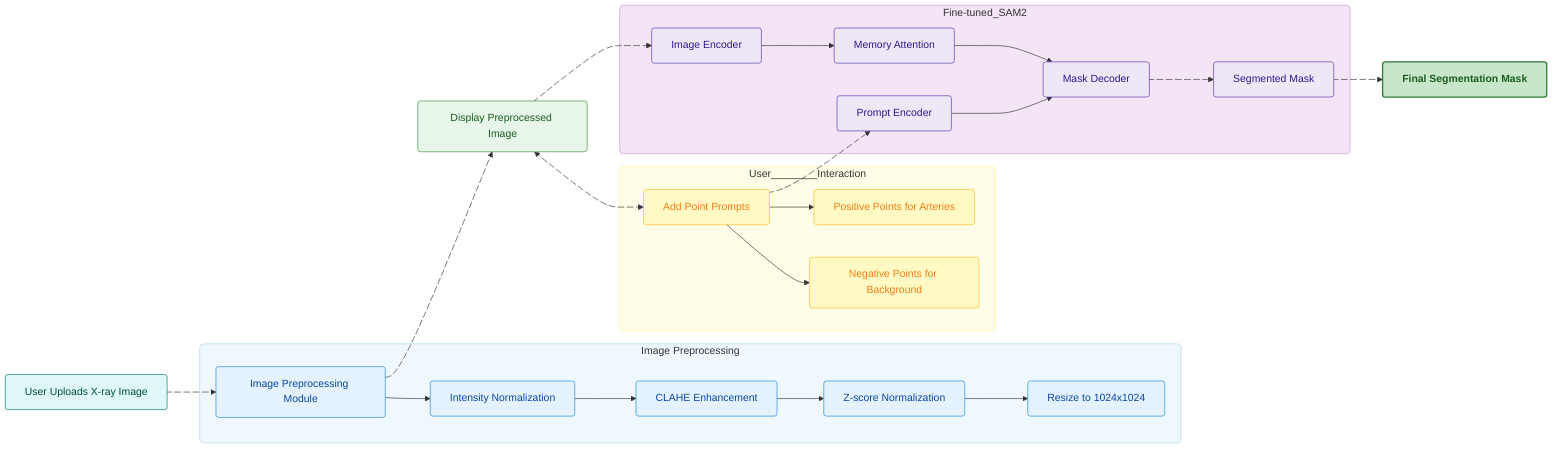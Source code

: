 ---
config:
  layout: dagre
---
flowchart LR
 subgraph sgPre["Image Preprocessing"]
    direction LR
        B1["Intensity Normalization"]
        B2["CLAHE Enhancement"]
        B3["Z-score Normalization"]
        B4["Resize to 1024x1024"]
        B["Image Preprocessing Module"]
  end
 subgraph sgUsr["User________Interaction"]
    direction LR
        D1["Positive Points for Arteries"]
        D2["Negative Points for Background"]
        D["Add Point Prompts"]
  end
 subgraph sgSam["Fine-tuned_SAM2"]
    direction LR
        E1["Image Encoder"]
        E2["Memory Attention"]
        E3["Prompt Encoder"]
        E4["Mask Decoder"]
        E5["Segmented Mask"]
  end
    A["User Uploads X-ray Image"] L_A_B_0@--> B
    B --> B1 & C["Display Preprocessed Image"]
    C L_C_D_0@<--> D
    C L_C_E1_0@--> E1
    D --> D1 & D2 & E3
    E1 --> E2
    E2 --> E4
    E3 --> E4
    E4 L_E4_E5_0@--> E5
    E5 L_E5_F_0@--> F["Final Segmentation Mask"]
    B1 --> B2
    B2 --> B3
    B3 --> B4
     B1:::processNode
     B2:::processNode
     B3:::processNode
     B4:::processNode
     B:::processNode
     D1:::userActionNode
     D2:::userActionNode
     D:::userActionNode
     E1:::samNode
     E2:::samNode
     E3:::samNode
     E4:::samNode
     E5:::samNode
     A:::startNode
     C:::displayNode
     F:::finalOutputNode
    classDef startNode fill:#e0f7fa,stroke:#00796b,stroke-width:1px,color:#004d40,rx:4,ry:4
    classDef processNode fill:#e3f2fd,stroke:#1e88e5,stroke-width:1px,color:#0d47a1,rx:4,ry:4
    classDef displayNode fill:#e8f5e9,stroke:#388e3c,stroke-width:1px,color:#1b5e20,rx:4,ry:4
    classDef userActionNode fill:#fff9c4,stroke:#fbc02d,stroke-width:1px,color:#f57f17,rx:4,ry:4
    classDef samNode fill:#ede7f6,stroke:#5e35b1,stroke-width:1px,color:#311b92,rx:4,ry:4
    classDef finalOutputNode fill:#c8e6c9,stroke:#2e7d32,stroke-width:2px,color:#1b5e20,font-weight:bold,rx:4,ry:4
    style sgPre fill:#f0f8ff,stroke:#add8e6,stroke-width:1px,rx:6,ry:6
    style sgUsr fill:#fffde7,stroke:#fff59d,stroke-width:1px,rx:6,ry:6
    style sgSam fill:#f3e5f5,stroke:#ce93d8,stroke-width:1px,rx:6,ry:6
    L_A_B_0@{ animation: slow } 
    L_B_C_0@{ animation: fast } 
    L_C_D_0@{ animation: slow } 
    L_C_E1_0@{ animation: slow } 
    L_D_E3_0@{ animation: slow } 
    L_E4_E5_0@{ animation: slow } 
    L_E5_F_0@{ animation: slow }